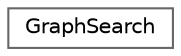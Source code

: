 digraph "クラス階層図"
{
 // LATEX_PDF_SIZE
  bgcolor="transparent";
  edge [fontname=Helvetica,fontsize=10,labelfontname=Helvetica,labelfontsize=10];
  node [fontname=Helvetica,fontsize=10,shape=box,height=0.2,width=0.4];
  rankdir="LR";
  Node0 [id="Node000000",label="GraphSearch",height=0.2,width=0.4,color="grey40", fillcolor="white", style="filled",URL="$class_graph_search.html",tooltip="グラフ探索を行うクラス．名前通り"];
}
